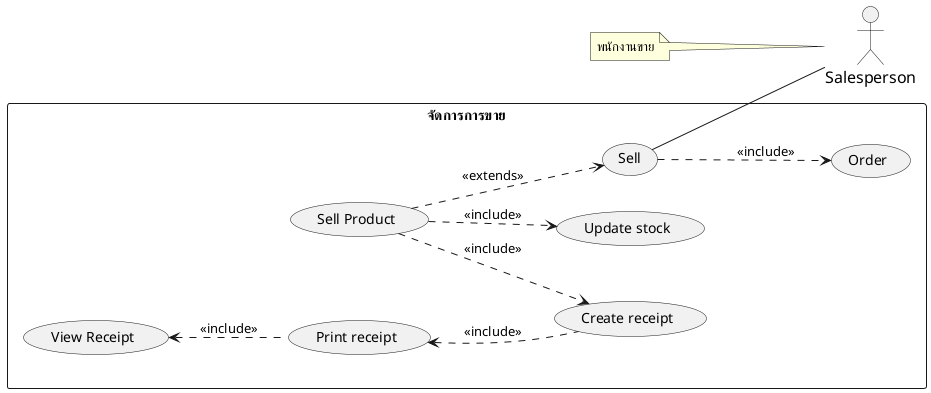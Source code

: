 @startuml
'https://plantuml.com/usecase-diagram
left to right direction

skinparam sequence {
    ParticipantFontName Thai
    ParticipantFontSize 16
    ActorFontSize 16
    ActorFontName Thai
}
'skinparam linetype polyline
' skinparam linetype ortho

skinparam Participant{
    FontColor #efefef
    BorderColor #c0c0c0
}
skinparam Sequence{
    ParticipantBorderThickness .5
    LifeLineBorderColor #8a8a8a
}


actor Salesperson as actorSalesperson
note left of actorSalesperson : พนักงานขาย

' =================== Stock System ===================
rectangle "จัดการการขาย" as manageSale {

    ' ================ Selling ================
    ' กระบวนการขายสินค้า
    usecase (Sell) as (usecaseSell)
    usecase (Sell Product) as (usecaseSellProduct)
    '    note bottom of usecaseSell : กระบวนการขายสินค้า


    usecase (View Receipt) as (usecaseViewReceipt)
    usecase (Print receipt) as (usecasePrintReceipt)
    usecase (Create receipt) as (usecaseCreateReceipt)

    usecase (Order) as (usecaseOrder)
    usecase (Update stock) as (usecaseUpdateStock)

    '===========================================================
    ' ===                  Associate Flow                    ===
    '===========================================================
    ' ================ Sell ================
    (usecaseSellProduct) ..> (usecaseSell) : <<extends>>
    (usecaseSellProduct)  ..> (usecaseUpdateStock)   : <<include>>

    (usecaseSellProduct)  ..> (usecaseCreateReceipt) : <<include>>
    (usecaseSell)  ..> (usecaseOrder) : <<include>>

    '   ความสัมพันธ์ระหว่าง actor และ usecase ในส่วนของการขาย
     (usecaseSell) -- actorSalesperson

    ' ================ Receipt ================
    (usecaseCreateReceipt) .up.> (usecasePrintReceipt) : <<include>>
    (usecaseViewReceipt)  <..   (usecasePrintReceipt): <<include>>


}

@enduml